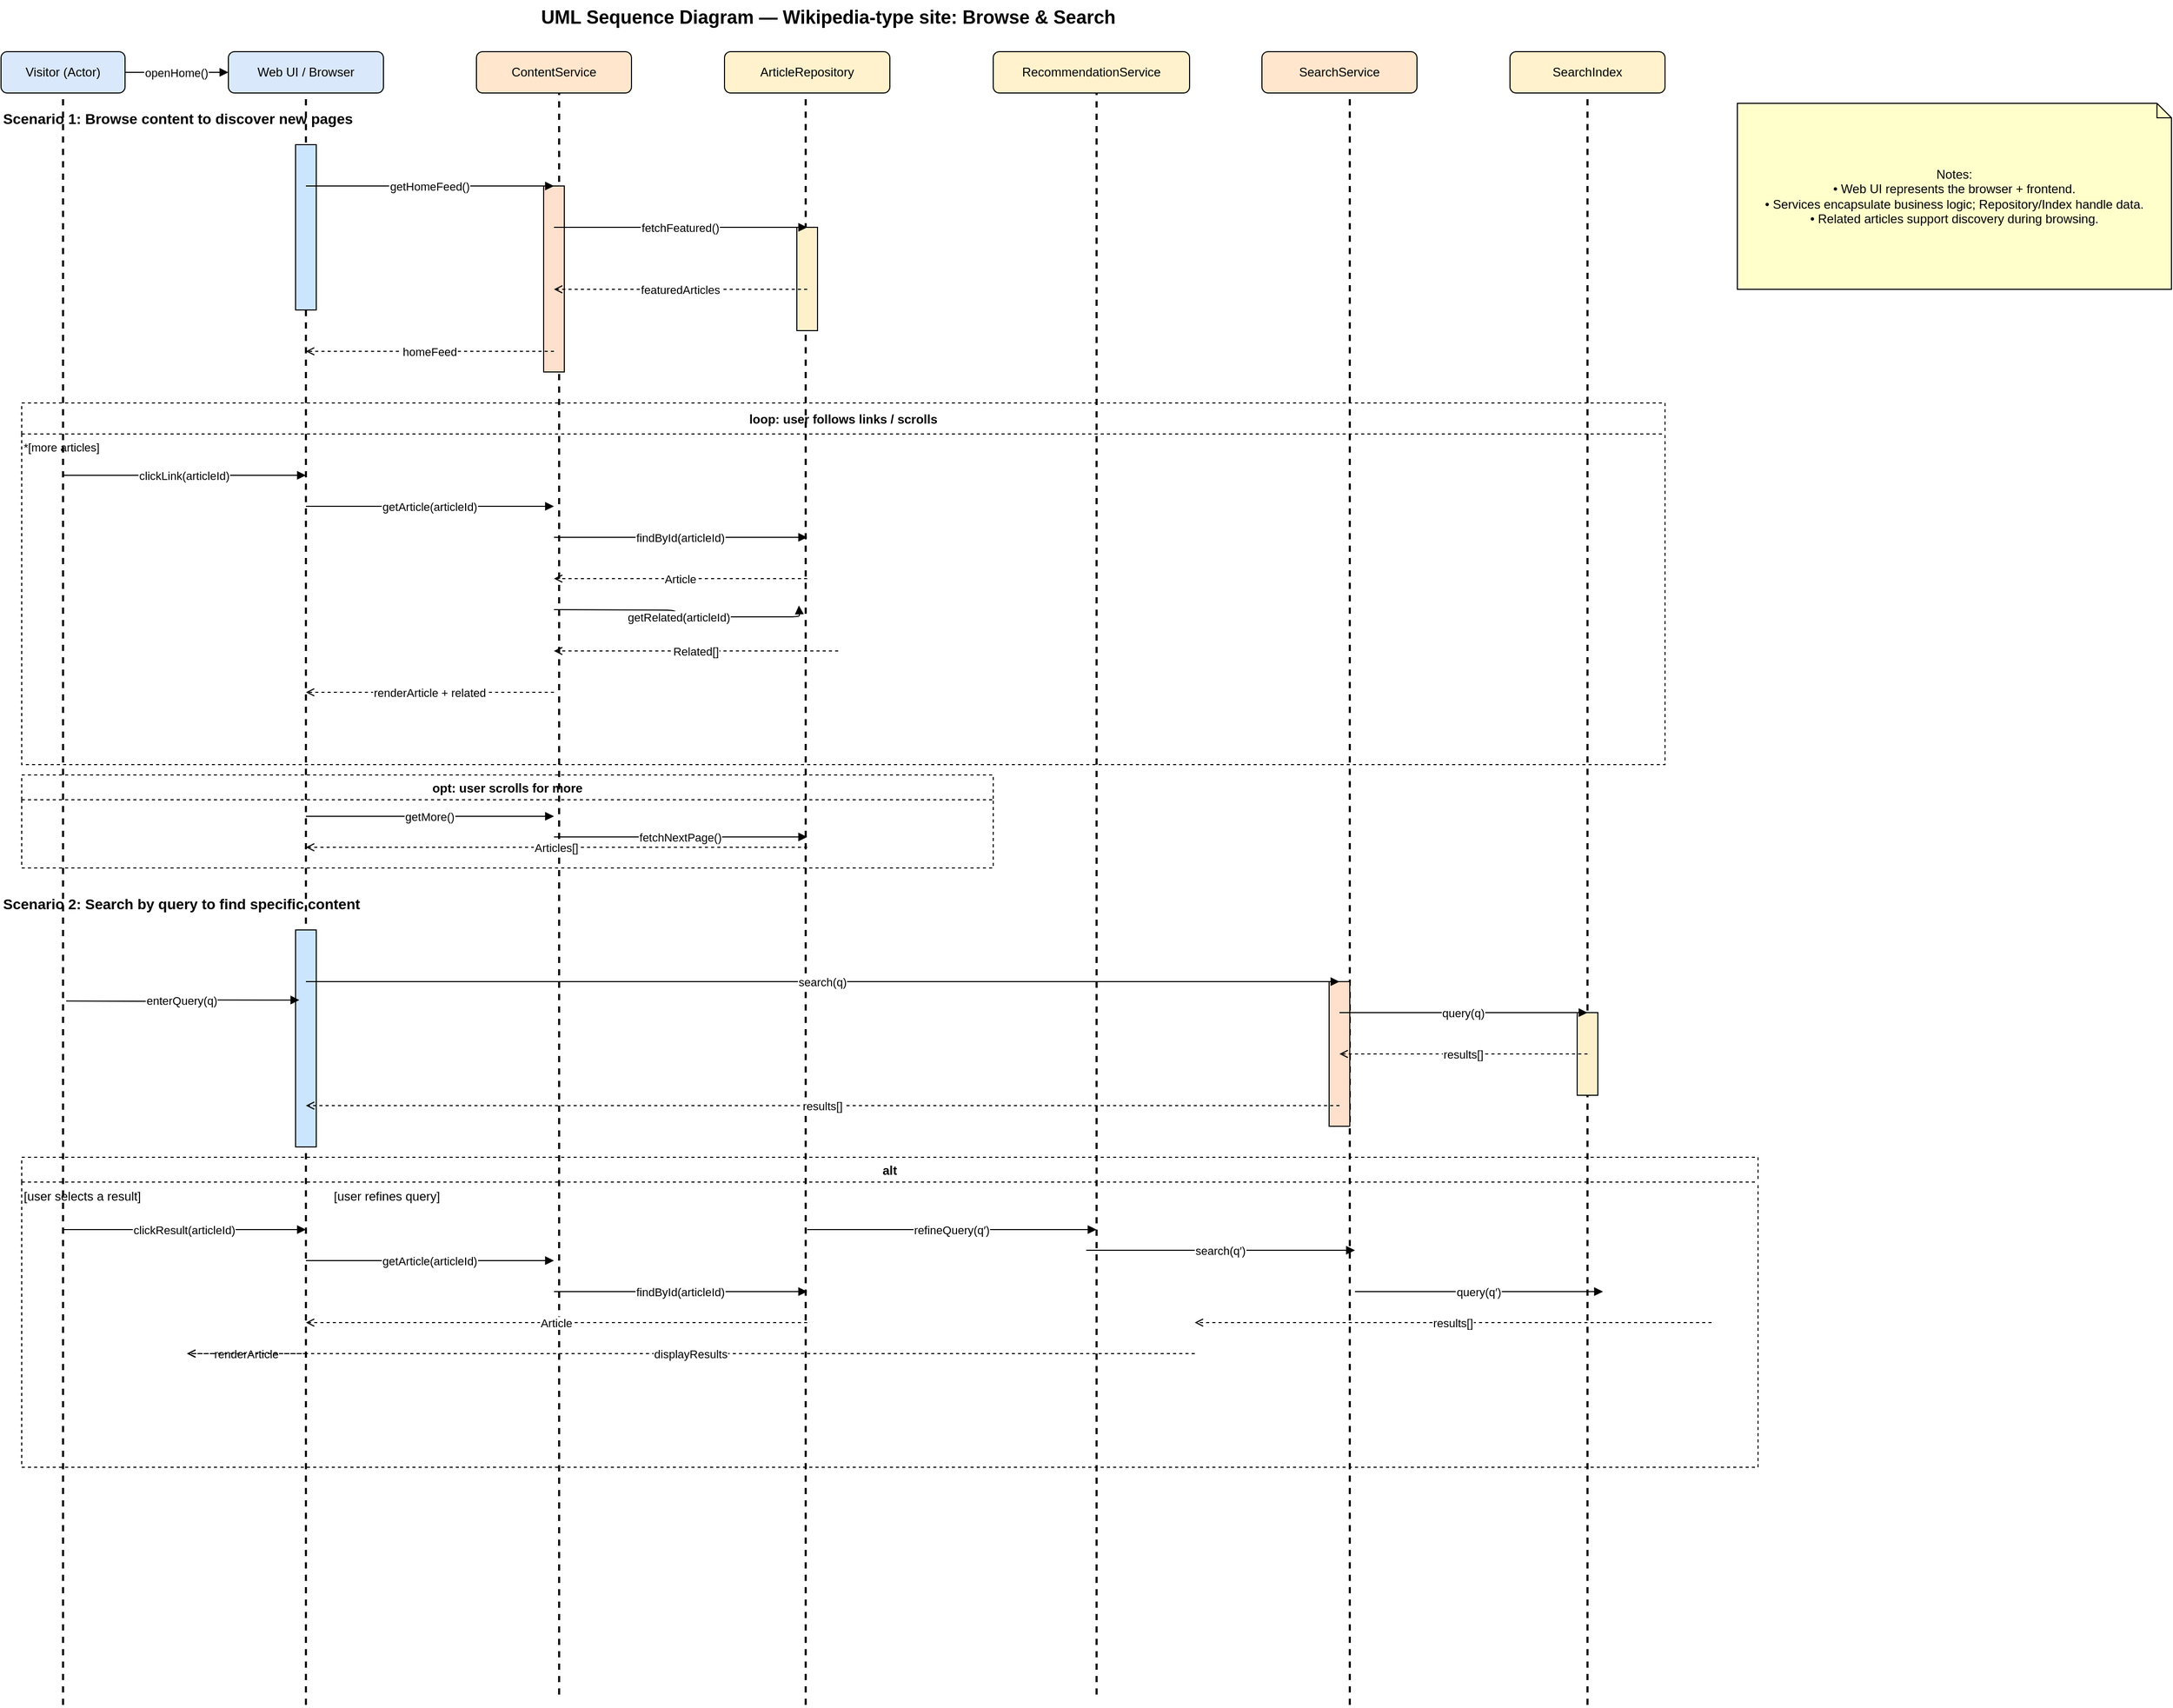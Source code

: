 <mxGraphModel dx="1299" dy="659" grid="0" gridSize="10" guides="1" tooltips="1" connect="1" arrows="1" fold="1" page="1" pageScale="1" pageWidth="3300" pageHeight="2339" math="0" shadow="0">
  <root>
    <mxCell id="0" />
    <mxCell id="1" parent="0" />
    <mxCell id="_tbVv9WatnF9Mb6ujoCf-3" value="" style="endArrow=none;dashed=1;html=1;strokeWidth=2;rounded=0;entryX=0.5;entryY=1;entryDx=0;entryDy=0;" edge="1" parent="1" target="ll_visitor">
      <mxGeometry width="50" height="50" relative="1" as="geometry">
        <mxPoint x="160" y="1670" as="sourcePoint" />
        <mxPoint x="600" y="470" as="targetPoint" />
      </mxGeometry>
    </mxCell>
    <mxCell id="_tbVv9WatnF9Mb6ujoCf-4" value="" style="endArrow=none;dashed=1;html=1;strokeWidth=2;rounded=0;entryX=0.5;entryY=1;entryDx=0;entryDy=0;" edge="1" parent="1">
      <mxGeometry width="50" height="50" relative="1" as="geometry">
        <mxPoint x="395" y="1670" as="sourcePoint" />
        <mxPoint x="395" y="110" as="targetPoint" />
      </mxGeometry>
    </mxCell>
    <mxCell id="_tbVv9WatnF9Mb6ujoCf-5" value="" style="endArrow=none;dashed=1;html=1;strokeWidth=2;rounded=0;entryX=0.5;entryY=1;entryDx=0;entryDy=0;" edge="1" parent="1">
      <mxGeometry width="50" height="50" relative="1" as="geometry">
        <mxPoint x="640" y="1660" as="sourcePoint" />
        <mxPoint x="640" y="100" as="targetPoint" />
      </mxGeometry>
    </mxCell>
    <mxCell id="_tbVv9WatnF9Mb6ujoCf-6" value="" style="endArrow=none;dashed=1;html=1;strokeWidth=2;rounded=0;entryX=0.5;entryY=1;entryDx=0;entryDy=0;" edge="1" parent="1">
      <mxGeometry width="50" height="50" relative="1" as="geometry">
        <mxPoint x="878.57" y="1670" as="sourcePoint" />
        <mxPoint x="878.57" y="110" as="targetPoint" />
      </mxGeometry>
    </mxCell>
    <mxCell id="_tbVv9WatnF9Mb6ujoCf-7" value="" style="endArrow=none;dashed=1;html=1;strokeWidth=2;rounded=0;entryX=0.5;entryY=1;entryDx=0;entryDy=0;" edge="1" parent="1">
      <mxGeometry width="50" height="50" relative="1" as="geometry">
        <mxPoint x="1160" y="1660" as="sourcePoint" />
        <mxPoint x="1160" y="100" as="targetPoint" />
      </mxGeometry>
    </mxCell>
    <mxCell id="_tbVv9WatnF9Mb6ujoCf-8" value="" style="endArrow=none;dashed=1;html=1;strokeWidth=2;rounded=0;entryX=0.5;entryY=1;entryDx=0;entryDy=0;" edge="1" parent="1">
      <mxGeometry width="50" height="50" relative="1" as="geometry">
        <mxPoint x="1405" y="1670" as="sourcePoint" />
        <mxPoint x="1405" y="110" as="targetPoint" />
      </mxGeometry>
    </mxCell>
    <mxCell id="_tbVv9WatnF9Mb6ujoCf-9" value="" style="endArrow=none;dashed=1;html=1;strokeWidth=2;rounded=0;entryX=0.5;entryY=1;entryDx=0;entryDy=0;" edge="1" parent="1">
      <mxGeometry width="50" height="50" relative="1" as="geometry">
        <mxPoint x="1635" y="1670" as="sourcePoint" />
        <mxPoint x="1635" y="110" as="targetPoint" />
      </mxGeometry>
    </mxCell>
    <mxCell id="title" value="UML Sequence Diagram — Wikipedia-type site: Browse &amp; Search" style="text;html=1;strokeColor=none;fillColor=none;fontSize=18;fontStyle=1;align=center" parent="1" vertex="1">
      <mxGeometry x="100" y="20" width="1600" height="30" as="geometry" />
    </mxCell>
    <mxCell id="ll_visitor" value="Visitor (Actor)" style="rounded=1;whiteSpace=wrap;html=1;align=center;verticalAlign=middle;strokeColor=#000000;fillColor=#dae8fc" parent="1" vertex="1">
      <mxGeometry x="100" y="70" width="120" height="40" as="geometry" />
    </mxCell>
    <mxCell id="ll_ui" value="Web UI / Browser" style="rounded=1;whiteSpace=wrap;html=1;align=center;verticalAlign=middle;strokeColor=#000000;fillColor=#dae8fc" parent="1" vertex="1">
      <mxGeometry x="320" y="70" width="150" height="40" as="geometry" />
    </mxCell>
    <mxCell id="ll_content" value="ContentService" style="rounded=1;whiteSpace=wrap;html=1;align=center;verticalAlign=middle;strokeColor=#000000;fillColor=#ffe6cc" parent="1" vertex="1">
      <mxGeometry x="560" y="70" width="150" height="40" as="geometry" />
    </mxCell>
    <mxCell id="ll_repo" value="ArticleRepository" style="rounded=1;whiteSpace=wrap;html=1;align=center;verticalAlign=middle;strokeColor=#000000;fillColor=#fff2cc" parent="1" vertex="1">
      <mxGeometry x="800" y="70" width="160" height="40" as="geometry" />
    </mxCell>
    <mxCell id="ll_reco" value="RecommendationService" style="rounded=1;whiteSpace=wrap;html=1;align=center;verticalAlign=middle;strokeColor=#000000;fillColor=#fff2cc" parent="1" vertex="1">
      <mxGeometry x="1060" y="70" width="190" height="40" as="geometry" />
    </mxCell>
    <mxCell id="ll_search" value="SearchService" style="rounded=1;whiteSpace=wrap;html=1;align=center;verticalAlign=middle;strokeColor=#000000;fillColor=#ffe6cc" parent="1" vertex="1">
      <mxGeometry x="1320" y="70" width="150" height="40" as="geometry" />
    </mxCell>
    <mxCell id="ll_index" value="SearchIndex" style="rounded=1;whiteSpace=wrap;html=1;align=center;verticalAlign=middle;strokeColor=#000000;fillColor=#fff2cc" parent="1" vertex="1">
      <mxGeometry x="1560" y="70" width="150" height="40" as="geometry" />
    </mxCell>
    <mxCell id="line_visitor" style="shape=line;dashed=1;dashPattern=8 8;strokeWidth=2;strokeColor=#000000;endArrow=none" parent="1" vertex="1">
      <mxGeometry x="160" y="110" height="1400" as="geometry" />
    </mxCell>
    <mxCell id="line_ui" style="shape=line;dashed=1;dashPattern=8 8;strokeWidth=2;strokeColor=#000000;endArrow=none" parent="1" vertex="1">
      <mxGeometry x="395" y="110" height="1400" as="geometry" />
    </mxCell>
    <mxCell id="line_content" style="shape=line;dashed=1;dashPattern=8 8;strokeWidth=2;strokeColor=#000000;endArrow=none" parent="1" vertex="1">
      <mxGeometry x="635" y="110" height="1400" as="geometry" />
    </mxCell>
    <mxCell id="line_repo" style="shape=line;dashed=1;dashPattern=8 8;strokeWidth=2;strokeColor=#000000;endArrow=none" parent="1" vertex="1">
      <mxGeometry x="880" y="110" height="1400" as="geometry" />
    </mxCell>
    <mxCell id="line_reco" style="shape=line;dashed=1;dashPattern=8 8;strokeWidth=2;strokeColor=#000000;endArrow=none" parent="1" vertex="1">
      <mxGeometry x="1155" y="110" height="1400" as="geometry" />
    </mxCell>
    <mxCell id="line_search" style="shape=line;dashed=1;dashPattern=8 8;strokeWidth=2;strokeColor=#000000;endArrow=none" parent="1" vertex="1">
      <mxGeometry x="1395" y="110" height="1400" as="geometry" />
    </mxCell>
    <mxCell id="line_index" style="shape=line;dashed=1;dashPattern=8 8;strokeWidth=2;strokeColor=#000000;endArrow=none" parent="1" vertex="1">
      <mxGeometry x="1635" y="110" height="1400" as="geometry" />
    </mxCell>
    <mxCell id="label_browse" value="Scenario 1: Browse content to discover new pages" style="text;html=1;strokeColor=none;fillColor=none;fontSize=14;fontStyle=1" parent="1" vertex="1">
      <mxGeometry x="100" y="120" width="700" height="20" as="geometry" />
    </mxCell>
    <mxCell id="label_search" value="Scenario 2: Search by query to find specific content" style="text;html=1;strokeColor=none;fillColor=none;fontSize=14;fontStyle=1" parent="1" vertex="1">
      <mxGeometry x="100" y="880" width="760" height="20" as="geometry" />
    </mxCell>
    <mxCell id="act_ui_1" style="rounded=0;whiteSpace=wrap;html=1;strokeColor=#000000;fillColor=#cce5ff" parent="1" vertex="1">
      <mxGeometry x="385" y="160" width="20" height="160" as="geometry" />
    </mxCell>
    <mxCell id="act_content_1" style="rounded=0;whiteSpace=wrap;html=1;strokeColor=#000000;fillColor=#ffe0cc" parent="1" vertex="1">
      <mxGeometry x="625" y="200" width="20" height="180" as="geometry" />
    </mxCell>
    <mxCell id="act_repo_1" style="rounded=0;whiteSpace=wrap;html=1;strokeColor=#000000;fillColor=#fff0cc" parent="1" vertex="1">
      <mxGeometry x="870" y="240" width="20" height="100" as="geometry" />
    </mxCell>
    <mxCell id="m1" value="openHome()" style="edgeStyle=orthogonalEdgeStyle;endArrow=block;endFill=1;strokeColor=#000000" parent="1" source="ll_visitor" target="ll_ui" edge="1">
      <mxGeometry relative="1" as="geometry">
        <mxPoint x="160" y="160" as="sourcePoint" />
        <mxPoint x="395" y="160" as="targetPoint" />
      </mxGeometry>
    </mxCell>
    <mxCell id="m2" value="getHomeFeed()" style="edgeStyle=orthogonalEdgeStyle;endArrow=block;endFill=1;strokeColor=#000000" parent="1" edge="1">
      <mxGeometry relative="1" as="geometry">
        <mxPoint x="395" y="200" as="sourcePoint" />
        <mxPoint x="635" y="200" as="targetPoint" />
      </mxGeometry>
    </mxCell>
    <mxCell id="m3" value="fetchFeatured()" style="edgeStyle=orthogonalEdgeStyle;endArrow=block;endFill=1;strokeColor=#000000" parent="1" edge="1">
      <mxGeometry relative="1" as="geometry">
        <mxPoint x="635" y="240" as="sourcePoint" />
        <mxPoint x="880" y="240" as="targetPoint" />
      </mxGeometry>
    </mxCell>
    <mxCell id="m4" value="featuredArticles" style="dashed=1;endArrow=open;endFill=0;strokeColor=#000000" parent="1" edge="1">
      <mxGeometry relative="1" as="geometry">
        <mxPoint x="880" y="300" as="sourcePoint" />
        <mxPoint x="635" y="300" as="targetPoint" />
      </mxGeometry>
    </mxCell>
    <mxCell id="m5" value="homeFeed" style="dashed=1;endArrow=open;endFill=0;strokeColor=#000000" parent="1" edge="1">
      <mxGeometry relative="1" as="geometry">
        <mxPoint x="635" y="360" as="sourcePoint" />
        <mxPoint x="395" y="360" as="targetPoint" />
      </mxGeometry>
    </mxCell>
    <mxCell id="frag_loop" value="loop: user follows links / scrolls" style="swimlane;childLayout=stackLayout;horizontal=1;rounded=0;strokeColor=#000000;dashed=1;fillColor=none;fontStyle=1;startSize=30" parent="1" vertex="1">
      <mxGeometry x="120" y="410" width="1590" height="350" as="geometry" />
    </mxCell>
    <mxCell id="frag_loop_note" value="*[more articles]" style="text;html=1;strokeColor=none;fillColor=none;fontSize=11" parent="frag_loop" vertex="1">
      <mxGeometry y="30" width="150" height="320" as="geometry" />
    </mxCell>
    <mxCell id="m6" value="clickLink(articleId)" style="edgeStyle=orthogonalEdgeStyle;endArrow=block;endFill=1;strokeColor=#000000" parent="frag_loop" edge="1">
      <mxGeometry relative="1" as="geometry">
        <mxPoint x="40" y="70" as="sourcePoint" />
        <mxPoint x="275" y="70" as="targetPoint" />
      </mxGeometry>
    </mxCell>
    <mxCell id="m7" value="getArticle(articleId)" style="edgeStyle=orthogonalEdgeStyle;endArrow=block;endFill=1;strokeColor=#000000" parent="frag_loop" edge="1">
      <mxGeometry relative="1" as="geometry">
        <mxPoint x="275" y="100" as="sourcePoint" />
        <mxPoint x="515" y="100" as="targetPoint" />
      </mxGeometry>
    </mxCell>
    <mxCell id="m8" value="findById(articleId)" style="edgeStyle=orthogonalEdgeStyle;endArrow=block;endFill=1;strokeColor=#000000" parent="frag_loop" edge="1">
      <mxGeometry relative="1" as="geometry">
        <mxPoint x="515" y="130" as="sourcePoint" />
        <mxPoint x="760" y="130" as="targetPoint" />
      </mxGeometry>
    </mxCell>
    <mxCell id="m9" value="Article" style="dashed=1;endArrow=open;endFill=0;strokeColor=#000000" parent="frag_loop" edge="1">
      <mxGeometry relative="1" as="geometry">
        <mxPoint x="760" y="170" as="sourcePoint" />
        <mxPoint x="515" y="170" as="targetPoint" />
      </mxGeometry>
    </mxCell>
    <mxCell id="m10" value="getRelated(articleId)" style="edgeStyle=orthogonalEdgeStyle;endArrow=block;endFill=1;strokeColor=#000000" parent="frag_loop" edge="1">
      <mxGeometry relative="1" as="geometry">
        <mxPoint x="515" y="200" as="sourcePoint" />
        <mxPoint x="752" y="196" as="targetPoint" />
      </mxGeometry>
    </mxCell>
    <mxCell id="m11" value="Related[]" style="dashed=1;endArrow=open;endFill=0;strokeColor=#000000" parent="frag_loop" edge="1">
      <mxGeometry relative="1" as="geometry">
        <mxPoint x="790" y="240" as="sourcePoint" />
        <mxPoint x="515" y="240" as="targetPoint" />
      </mxGeometry>
    </mxCell>
    <mxCell id="m12" value="renderArticle + related" style="dashed=1;endArrow=open;endFill=0;strokeColor=#000000" parent="frag_loop" edge="1">
      <mxGeometry relative="1" as="geometry">
        <mxPoint x="515" y="280" as="sourcePoint" />
        <mxPoint x="275" y="280" as="targetPoint" />
      </mxGeometry>
    </mxCell>
    <mxCell id="frag_opt_scroll" value="opt: user scrolls for more" style="swimlane;childLayout=stackLayout;horizontal=1;rounded=0;strokeColor=#000000;dashed=1;fillColor=none;fontStyle=1;startSize=24" parent="1" vertex="1">
      <mxGeometry x="120" y="770" width="940" height="90" as="geometry" />
    </mxCell>
    <mxCell id="m13" value="getMore()" style="edgeStyle=orthogonalEdgeStyle;endArrow=block;endFill=1;strokeColor=#000000" parent="frag_opt_scroll" edge="1">
      <mxGeometry relative="1" as="geometry">
        <mxPoint x="275" y="40" as="sourcePoint" />
        <mxPoint x="515" y="40" as="targetPoint" />
      </mxGeometry>
    </mxCell>
    <mxCell id="m14" value="fetchNextPage()" style="edgeStyle=orthogonalEdgeStyle;endArrow=block;endFill=1;strokeColor=#000000" parent="frag_opt_scroll" edge="1">
      <mxGeometry relative="1" as="geometry">
        <mxPoint x="515" y="60" as="sourcePoint" />
        <mxPoint x="760" y="60" as="targetPoint" />
      </mxGeometry>
    </mxCell>
    <mxCell id="m15" value="Articles[]" style="dashed=1;endArrow=open;endFill=0;strokeColor=#000000" parent="frag_opt_scroll" edge="1">
      <mxGeometry relative="1" as="geometry">
        <mxPoint x="760" y="70" as="sourcePoint" />
        <mxPoint x="275" y="70" as="targetPoint" />
      </mxGeometry>
    </mxCell>
    <mxCell id="act_ui_2" style="rounded=0;whiteSpace=wrap;html=1;strokeColor=#000000;fillColor=#cce5ff" parent="1" vertex="1">
      <mxGeometry x="385" y="920" width="20" height="210" as="geometry" />
    </mxCell>
    <mxCell id="act_search_1" style="rounded=0;whiteSpace=wrap;html=1;strokeColor=#000000;fillColor=#ffe0cc" parent="1" vertex="1">
      <mxGeometry x="1385" y="970" width="20" height="140" as="geometry" />
    </mxCell>
    <mxCell id="act_index_1" style="rounded=0;whiteSpace=wrap;html=1;strokeColor=#000000;fillColor=#fff0cc" parent="1" vertex="1">
      <mxGeometry x="1625" y="1000" width="20" height="80" as="geometry" />
    </mxCell>
    <mxCell id="s1" value="enterQuery(q)" style="edgeStyle=orthogonalEdgeStyle;endArrow=block;endFill=1;strokeColor=#000000;entryX=0.184;entryY=0.323;entryDx=0;entryDy=0;entryPerimeter=0;" parent="1" target="act_ui_2" edge="1">
      <mxGeometry relative="1" as="geometry">
        <mxPoint x="163" y="988.727" as="sourcePoint" />
        <mxPoint x="382" y="965" as="targetPoint" />
      </mxGeometry>
    </mxCell>
    <mxCell id="s2" value="search(q)" style="edgeStyle=orthogonalEdgeStyle;endArrow=block;endFill=1;strokeColor=#000000" parent="1" edge="1">
      <mxGeometry relative="1" as="geometry">
        <mxPoint x="395" y="970" as="sourcePoint" />
        <mxPoint x="1395" y="970" as="targetPoint" />
      </mxGeometry>
    </mxCell>
    <mxCell id="s3" value="query(q)" style="edgeStyle=orthogonalEdgeStyle;endArrow=block;endFill=1;strokeColor=#000000" parent="1" edge="1">
      <mxGeometry relative="1" as="geometry">
        <mxPoint x="1395" y="1000" as="sourcePoint" />
        <mxPoint x="1635" y="1000" as="targetPoint" />
      </mxGeometry>
    </mxCell>
    <mxCell id="s4" value="results[]" style="dashed=1;endArrow=open;endFill=0;strokeColor=#000000" parent="1" edge="1">
      <mxGeometry relative="1" as="geometry">
        <mxPoint x="1635" y="1040" as="sourcePoint" />
        <mxPoint x="1395" y="1040" as="targetPoint" />
      </mxGeometry>
    </mxCell>
    <mxCell id="s5" value="results[]" style="dashed=1;endArrow=open;endFill=0;strokeColor=#000000" parent="1" edge="1">
      <mxGeometry relative="1" as="geometry">
        <mxPoint x="1395" y="1090" as="sourcePoint" />
        <mxPoint x="395" y="1090" as="targetPoint" />
      </mxGeometry>
    </mxCell>
    <mxCell id="frag_alt" value="alt" style="swimlane;childLayout=stackLayout;horizontal=1;rounded=0;strokeColor=#000000;dashed=1;fillColor=none;fontStyle=1;startSize=24" parent="1" vertex="1">
      <mxGeometry x="120" y="1140" width="1680" height="300" as="geometry" />
    </mxCell>
    <mxCell id="alt_op1_label" value="[user selects a result]" style="text;html=1;strokeColor=none;fillColor=none;fontSize=12" parent="frag_alt" vertex="1">
      <mxGeometry y="24" width="300" height="276" as="geometry" />
    </mxCell>
    <mxCell id="a1" value="clickResult(articleId)" style="edgeStyle=orthogonalEdgeStyle;endArrow=block;endFill=1;strokeColor=#000000" parent="frag_alt" edge="1">
      <mxGeometry relative="1" as="geometry">
        <mxPoint x="40" y="70" as="sourcePoint" />
        <mxPoint x="275" y="70" as="targetPoint" />
      </mxGeometry>
    </mxCell>
    <mxCell id="a2" value="getArticle(articleId)" style="edgeStyle=orthogonalEdgeStyle;endArrow=block;endFill=1;strokeColor=#000000" parent="frag_alt" edge="1">
      <mxGeometry relative="1" as="geometry">
        <mxPoint x="275" y="100" as="sourcePoint" />
        <mxPoint x="515" y="100" as="targetPoint" />
      </mxGeometry>
    </mxCell>
    <mxCell id="a3" value="findById(articleId)" style="edgeStyle=orthogonalEdgeStyle;endArrow=block;endFill=1;strokeColor=#000000" parent="frag_alt" edge="1">
      <mxGeometry relative="1" as="geometry">
        <mxPoint x="515" y="130" as="sourcePoint" />
        <mxPoint x="760" y="130" as="targetPoint" />
      </mxGeometry>
    </mxCell>
    <mxCell id="a4" value="Article" style="dashed=1;endArrow=open;endFill=0;strokeColor=#000000" parent="frag_alt" edge="1">
      <mxGeometry relative="1" as="geometry">
        <mxPoint x="760" y="160" as="sourcePoint" />
        <mxPoint x="275" y="160" as="targetPoint" />
      </mxGeometry>
    </mxCell>
    <mxCell id="a5" value="renderArticle" style="dashed=1;endArrow=open;endFill=0;strokeColor=#000000" parent="frag_alt" edge="1">
      <mxGeometry relative="1" as="geometry">
        <mxPoint x="275" y="190" as="sourcePoint" />
        <mxPoint x="160" y="190" as="targetPoint" />
      </mxGeometry>
    </mxCell>
    <mxCell id="alt_divider" style="shape=line;strokeWidth=1;strokeColor=#000000" parent="frag_alt" vertex="1">
      <mxGeometry x="300" y="24" height="276" as="geometry" />
    </mxCell>
    <mxCell id="b4" value="results[]" style="dashed=1;endArrow=open;endFill=0;strokeColor=#000000" parent="frag_alt" edge="1">
      <mxGeometry relative="1" as="geometry">
        <mxPoint x="1635" y="160" as="sourcePoint" />
        <mxPoint x="1135" y="160" as="targetPoint" />
      </mxGeometry>
    </mxCell>
    <mxCell id="b5" value="displayResults" style="dashed=1;endArrow=open;endFill=0;strokeColor=#000000" parent="frag_alt" edge="1">
      <mxGeometry relative="1" as="geometry">
        <mxPoint x="1135" y="190" as="sourcePoint" />
        <mxPoint x="160" y="190" as="targetPoint" />
      </mxGeometry>
    </mxCell>
    <mxCell id="alt_op2_label" value="[user refines query]" style="text;html=1;strokeColor=none;fillColor=none;fontSize=12" parent="frag_alt" vertex="1">
      <mxGeometry x="300" y="24" width="300" height="276" as="geometry" />
    </mxCell>
    <mxCell id="b3" value="query(q′)" style="edgeStyle=orthogonalEdgeStyle;endArrow=block;endFill=1;strokeColor=#000000" parent="frag_alt" edge="1">
      <mxGeometry relative="1" as="geometry">
        <mxPoint x="1290" y="130" as="sourcePoint" />
        <mxPoint x="1530" y="130" as="targetPoint" />
      </mxGeometry>
    </mxCell>
    <mxCell id="b2" value="search(q′)" style="edgeStyle=orthogonalEdgeStyle;endArrow=block;endFill=1;strokeColor=#000000" parent="frag_alt" edge="1">
      <mxGeometry relative="1" as="geometry">
        <mxPoint x="1030" y="90" as="sourcePoint" />
        <mxPoint x="1290" y="90" as="targetPoint" />
      </mxGeometry>
    </mxCell>
    <mxCell id="b1" value="refineQuery(q′)" style="edgeStyle=orthogonalEdgeStyle;endArrow=block;endFill=1;strokeColor=#000000" parent="frag_alt" edge="1">
      <mxGeometry relative="1" as="geometry">
        <mxPoint x="760" y="70" as="sourcePoint" />
        <mxPoint x="1040" y="70" as="targetPoint" />
      </mxGeometry>
    </mxCell>
    <mxCell id="note1" value="Notes:&#xa;• Web UI represents the browser + frontend.&#xa;• Services encapsulate business logic; Repository/Index handle data.&#xa;• Related articles support discovery during browsing." style="shape=note;whiteSpace=wrap;html=1;size=14;fillColor=#ffffcc;strokeColor=#000000" parent="1" vertex="1">
      <mxGeometry x="1780" y="120" width="420" height="180" as="geometry" />
    </mxCell>
  </root>
</mxGraphModel>